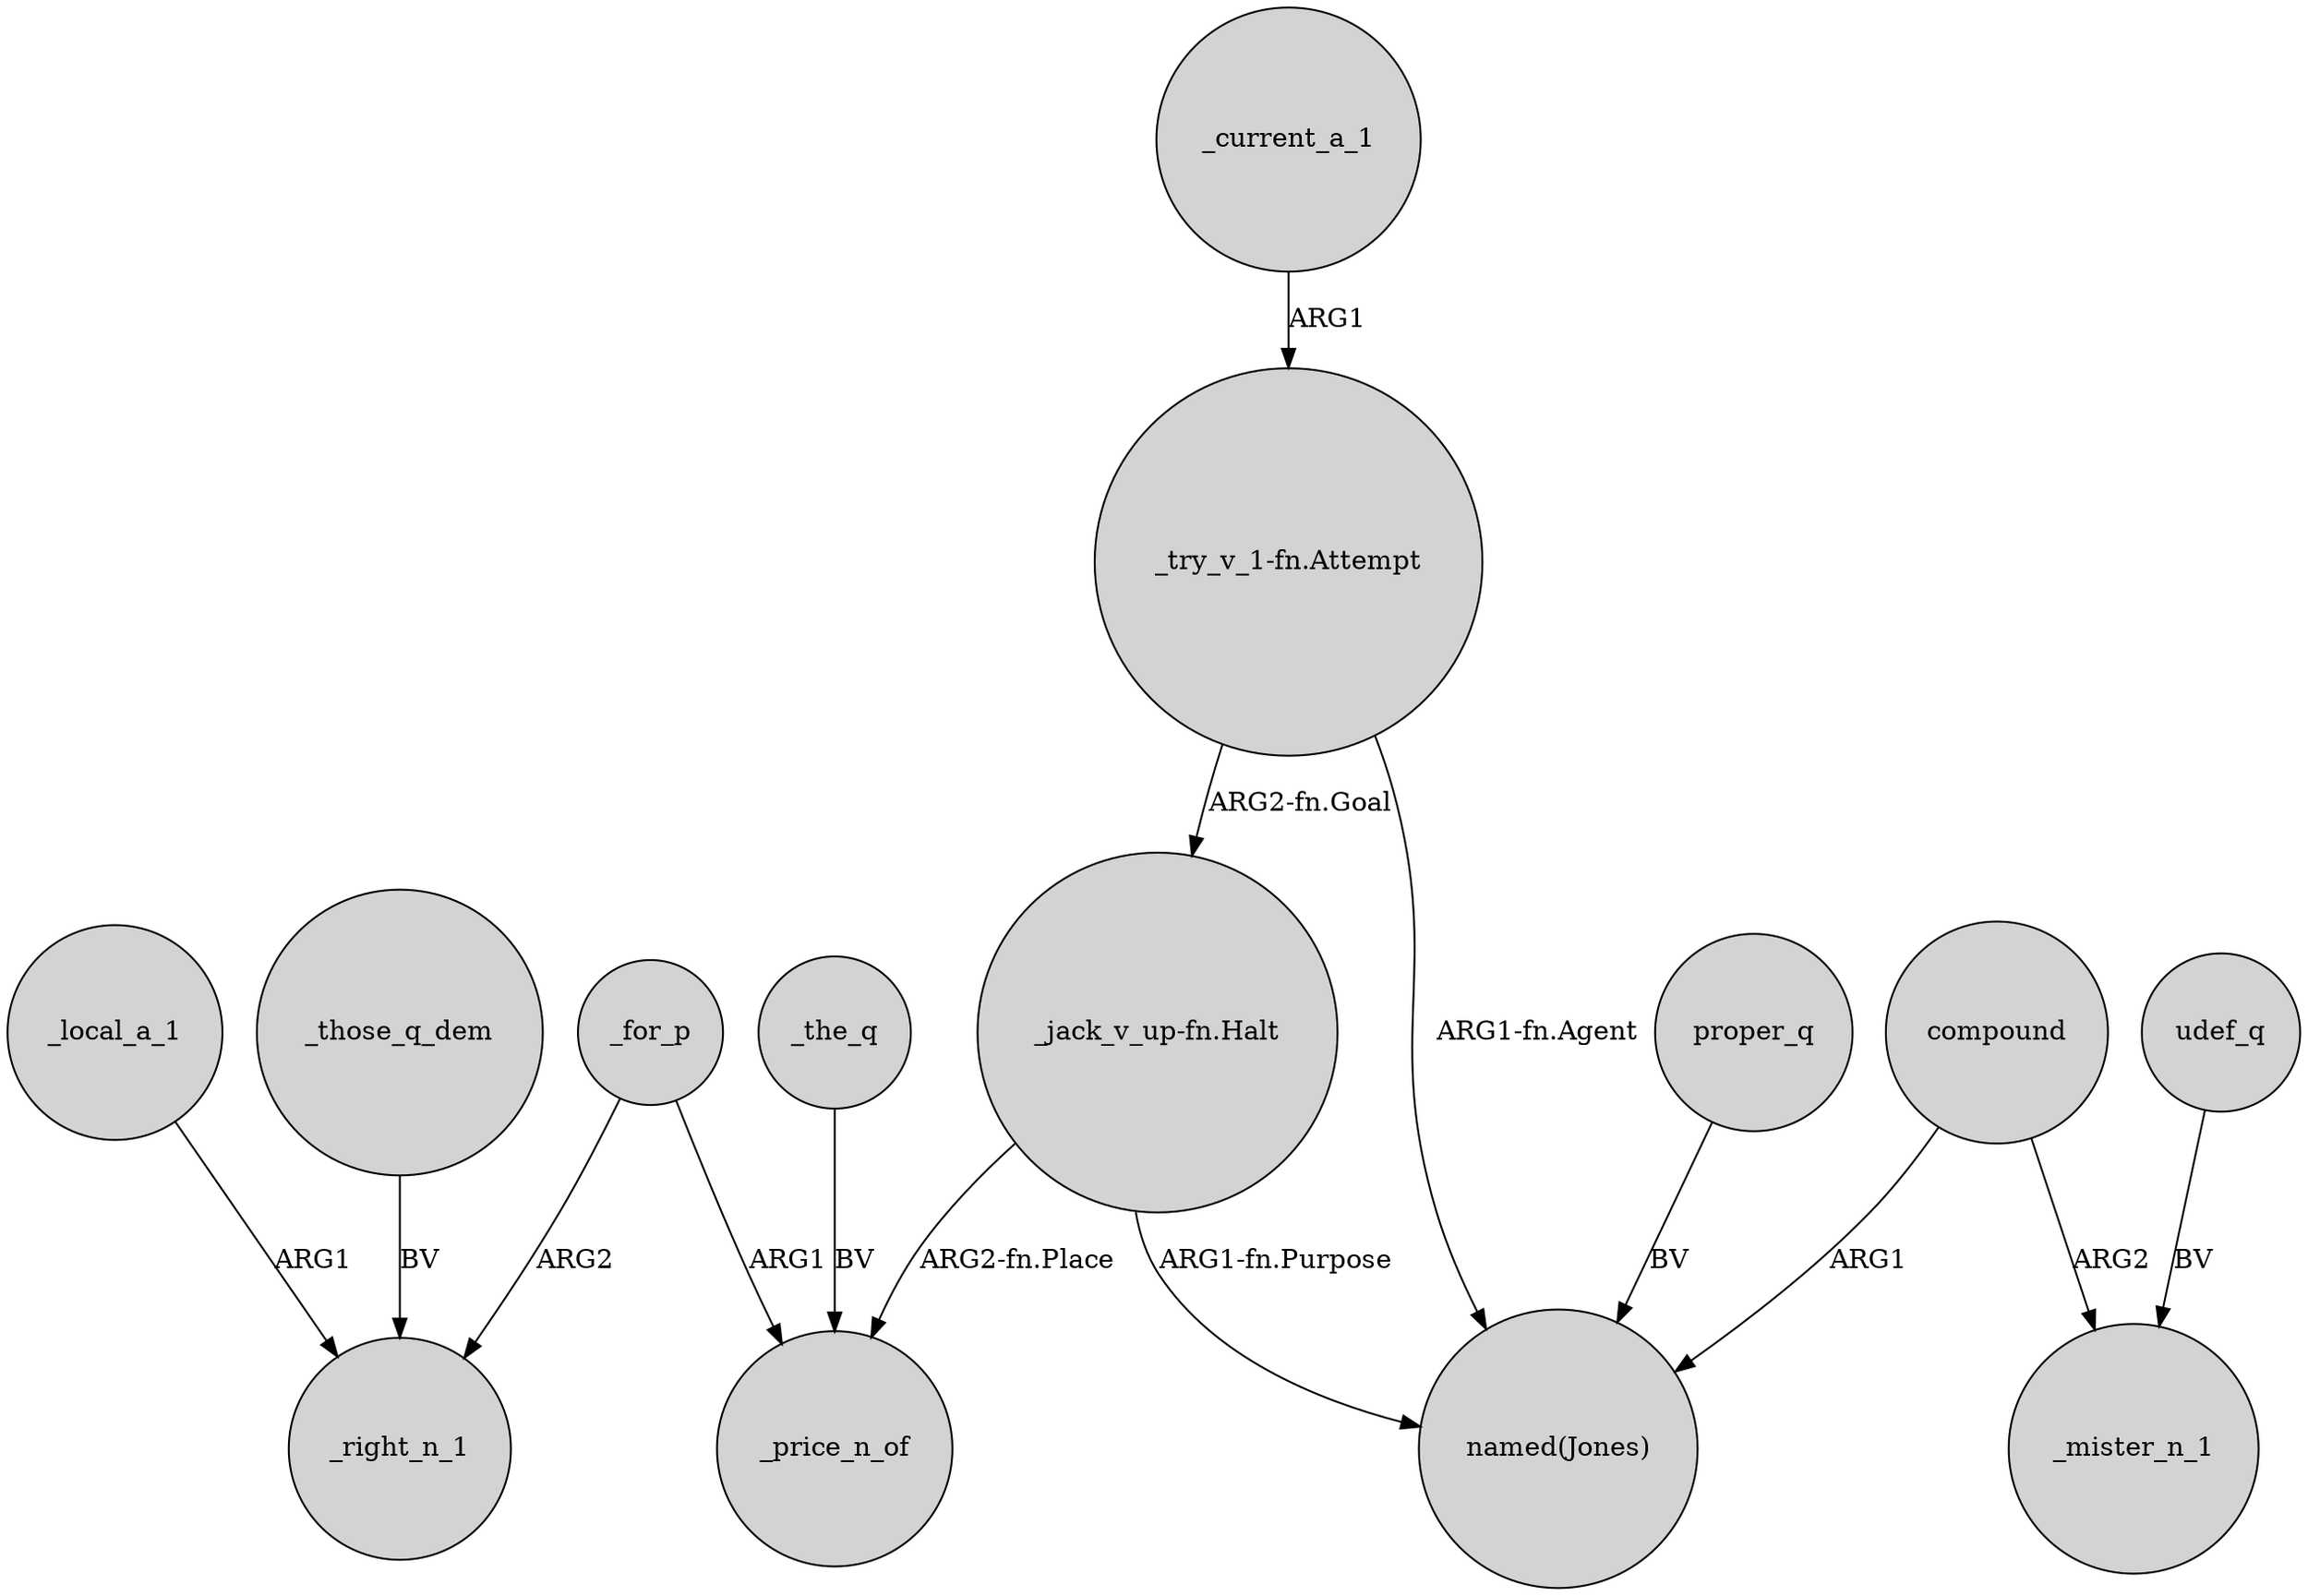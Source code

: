digraph {
	node [shape=circle style=filled]
	"_jack_v_up-fn.Halt" -> _price_n_of [label="ARG2-fn.Place"]
	"_try_v_1-fn.Attempt" -> "named(Jones)" [label="ARG1-fn.Agent"]
	compound -> _mister_n_1 [label=ARG2]
	"_jack_v_up-fn.Halt" -> "named(Jones)" [label="ARG1-fn.Purpose"]
	udef_q -> _mister_n_1 [label=BV]
	compound -> "named(Jones)" [label=ARG1]
	_for_p -> _right_n_1 [label=ARG2]
	_the_q -> _price_n_of [label=BV]
	_current_a_1 -> "_try_v_1-fn.Attempt" [label=ARG1]
	proper_q -> "named(Jones)" [label=BV]
	_those_q_dem -> _right_n_1 [label=BV]
	"_try_v_1-fn.Attempt" -> "_jack_v_up-fn.Halt" [label="ARG2-fn.Goal"]
	_for_p -> _price_n_of [label=ARG1]
	_local_a_1 -> _right_n_1 [label=ARG1]
}
